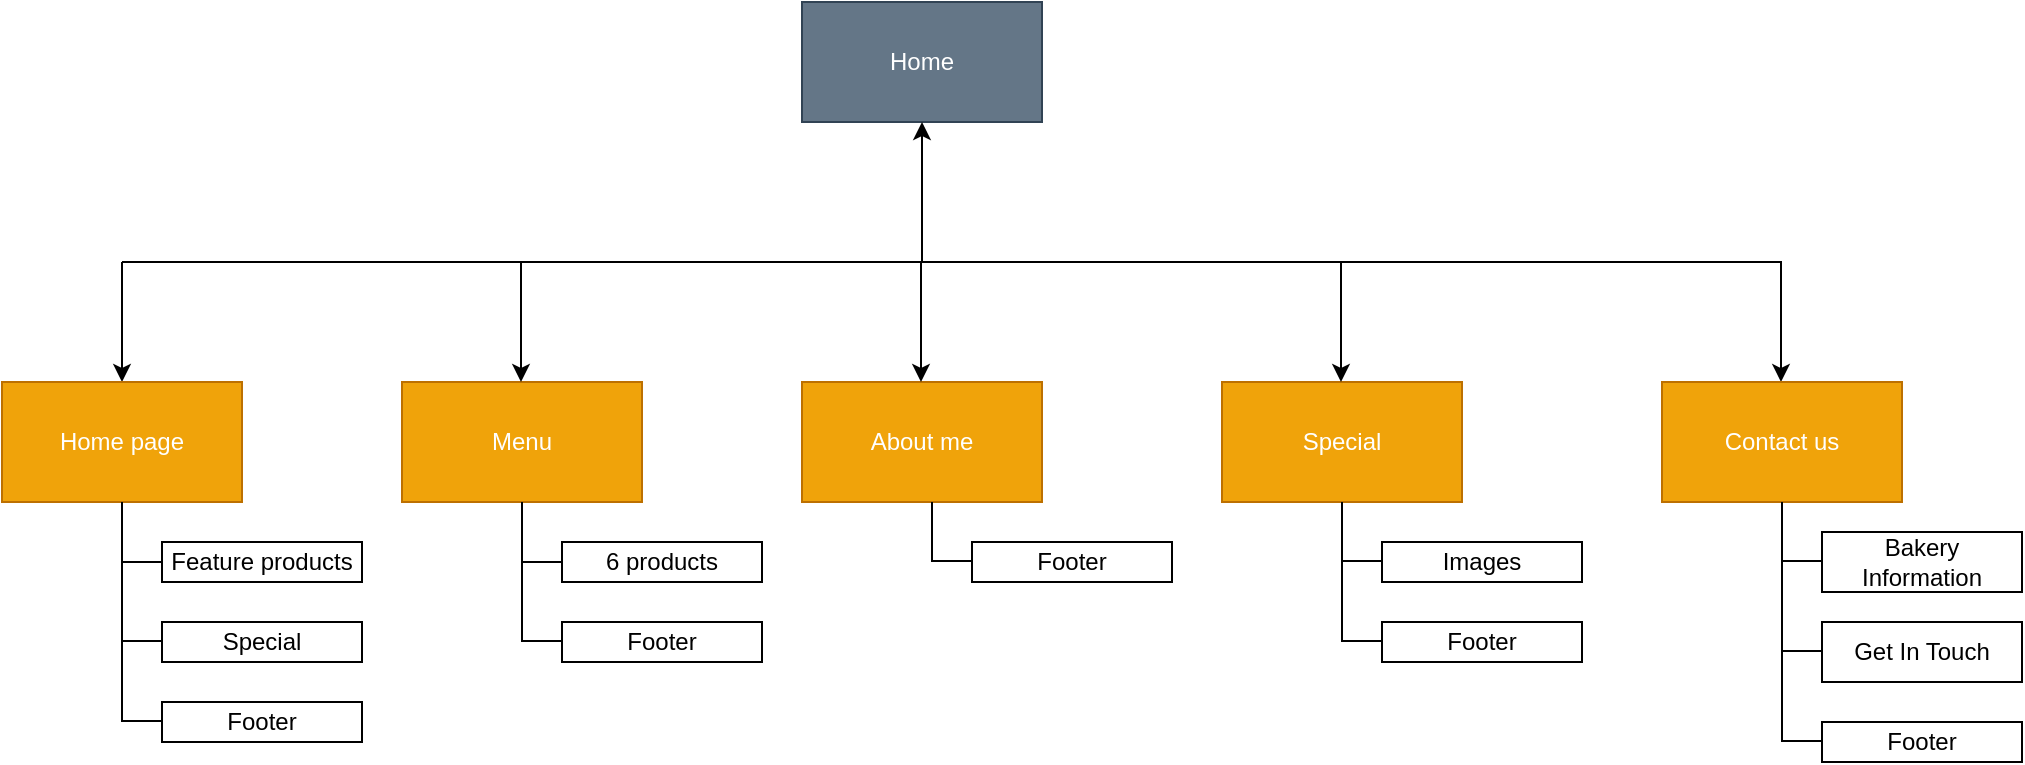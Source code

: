 <mxfile version="14.6.13" type="device"><diagram id="lytKyt5jchaJUESIHAnt" name="Page-1"><mxGraphModel dx="1038" dy="528" grid="1" gridSize="10" guides="1" tooltips="1" connect="1" arrows="0" fold="1" page="1" pageScale="1" pageWidth="850" pageHeight="1100" math="0" shadow="0"><root><mxCell id="0"/><mxCell id="1" parent="0"/><mxCell id="yZaDwMndgVDtcLb1Tp9Z-1" value="Home" style="rounded=0;whiteSpace=wrap;html=1;fillColor=#647687;strokeColor=#314354;fontColor=#ffffff;" parent="1" vertex="1"><mxGeometry x="420" y="70" width="120" height="60" as="geometry"/></mxCell><mxCell id="yZaDwMndgVDtcLb1Tp9Z-3" value="" style="endArrow=classic;html=1;entryX=0.5;entryY=1;entryDx=0;entryDy=0;" parent="1" target="yZaDwMndgVDtcLb1Tp9Z-1" edge="1"><mxGeometry width="50" height="50" relative="1" as="geometry"><mxPoint x="480" y="200" as="sourcePoint"/><mxPoint x="540" y="160" as="targetPoint"/></mxGeometry></mxCell><mxCell id="yZaDwMndgVDtcLb1Tp9Z-7" value="" style="endArrow=none;html=1;" parent="1" edge="1"><mxGeometry width="50" height="50" relative="1" as="geometry"><mxPoint x="80" y="200" as="sourcePoint"/><mxPoint x="910" y="200" as="targetPoint"/></mxGeometry></mxCell><mxCell id="yZaDwMndgVDtcLb1Tp9Z-10" value="" style="endArrow=classic;html=1;" parent="1" edge="1"><mxGeometry width="50" height="50" relative="1" as="geometry"><mxPoint x="80" y="200" as="sourcePoint"/><mxPoint x="80" y="260" as="targetPoint"/></mxGeometry></mxCell><mxCell id="yZaDwMndgVDtcLb1Tp9Z-12" value="Home page" style="rounded=0;whiteSpace=wrap;html=1;fillColor=#f0a30a;strokeColor=#BD7000;fontColor=#ffffff;" parent="1" vertex="1"><mxGeometry x="20" y="260" width="120" height="60" as="geometry"/></mxCell><mxCell id="yZaDwMndgVDtcLb1Tp9Z-13" value="About me" style="rounded=0;whiteSpace=wrap;html=1;fillColor=#f0a30a;strokeColor=#BD7000;fontColor=#ffffff;" parent="1" vertex="1"><mxGeometry x="420" y="260" width="120" height="60" as="geometry"/></mxCell><mxCell id="yZaDwMndgVDtcLb1Tp9Z-14" value="Menu" style="rounded=0;whiteSpace=wrap;html=1;fillColor=#f0a30a;strokeColor=#BD7000;fontColor=#ffffff;" parent="1" vertex="1"><mxGeometry x="220" y="260" width="120" height="60" as="geometry"/></mxCell><mxCell id="yZaDwMndgVDtcLb1Tp9Z-16" value="Special" style="rounded=0;whiteSpace=wrap;html=1;fillColor=#f0a30a;strokeColor=#BD7000;fontColor=#ffffff;" parent="1" vertex="1"><mxGeometry x="630" y="260" width="120" height="60" as="geometry"/></mxCell><mxCell id="yZaDwMndgVDtcLb1Tp9Z-18" value="" style="endArrow=classic;html=1;" parent="1" edge="1"><mxGeometry width="50" height="50" relative="1" as="geometry"><mxPoint x="479.5" y="200" as="sourcePoint"/><mxPoint x="479.5" y="260" as="targetPoint"/></mxGeometry></mxCell><mxCell id="yZaDwMndgVDtcLb1Tp9Z-19" value="" style="endArrow=classic;html=1;" parent="1" edge="1"><mxGeometry width="50" height="50" relative="1" as="geometry"><mxPoint x="279.5" y="200" as="sourcePoint"/><mxPoint x="279.5" y="260" as="targetPoint"/></mxGeometry></mxCell><mxCell id="yZaDwMndgVDtcLb1Tp9Z-20" value="" style="endArrow=classic;html=1;" parent="1" edge="1"><mxGeometry width="50" height="50" relative="1" as="geometry"><mxPoint x="689.5" y="200" as="sourcePoint"/><mxPoint x="689.5" y="260" as="targetPoint"/></mxGeometry></mxCell><mxCell id="yZaDwMndgVDtcLb1Tp9Z-21" value="" style="endArrow=none;html=1;" parent="1" edge="1"><mxGeometry width="50" height="50" relative="1" as="geometry"><mxPoint x="80" y="430" as="sourcePoint"/><mxPoint x="80" y="320" as="targetPoint"/></mxGeometry></mxCell><mxCell id="yZaDwMndgVDtcLb1Tp9Z-22" value="" style="endArrow=none;html=1;" parent="1" edge="1"><mxGeometry width="50" height="50" relative="1" as="geometry"><mxPoint x="80" y="350" as="sourcePoint"/><mxPoint x="100" y="350" as="targetPoint"/></mxGeometry></mxCell><mxCell id="yZaDwMndgVDtcLb1Tp9Z-23" value="Feature products" style="rounded=0;whiteSpace=wrap;html=1;" parent="1" vertex="1"><mxGeometry x="100" y="340" width="100" height="20" as="geometry"/></mxCell><mxCell id="yZaDwMndgVDtcLb1Tp9Z-24" value="Special" style="rounded=0;whiteSpace=wrap;html=1;" parent="1" vertex="1"><mxGeometry x="100" y="380" width="100" height="20" as="geometry"/></mxCell><mxCell id="yZaDwMndgVDtcLb1Tp9Z-25" value="Footer" style="rounded=0;whiteSpace=wrap;html=1;" parent="1" vertex="1"><mxGeometry x="100" y="420" width="100" height="20" as="geometry"/></mxCell><mxCell id="yZaDwMndgVDtcLb1Tp9Z-26" value="" style="endArrow=none;html=1;" parent="1" edge="1"><mxGeometry width="50" height="50" relative="1" as="geometry"><mxPoint x="80" y="389.5" as="sourcePoint"/><mxPoint x="100" y="389.5" as="targetPoint"/></mxGeometry></mxCell><mxCell id="yZaDwMndgVDtcLb1Tp9Z-27" value="" style="endArrow=none;html=1;" parent="1" edge="1"><mxGeometry width="50" height="50" relative="1" as="geometry"><mxPoint x="80" y="429.5" as="sourcePoint"/><mxPoint x="100" y="429.5" as="targetPoint"/></mxGeometry></mxCell><mxCell id="yZaDwMndgVDtcLb1Tp9Z-29" value="" style="endArrow=none;html=1;" parent="1" edge="1"><mxGeometry width="50" height="50" relative="1" as="geometry"><mxPoint x="485" y="350" as="sourcePoint"/><mxPoint x="485" y="320" as="targetPoint"/></mxGeometry></mxCell><mxCell id="yZaDwMndgVDtcLb1Tp9Z-33" value="Footer" style="rounded=0;whiteSpace=wrap;html=1;" parent="1" vertex="1"><mxGeometry x="505" y="340" width="100" height="20" as="geometry"/></mxCell><mxCell id="yZaDwMndgVDtcLb1Tp9Z-35" value="" style="endArrow=none;html=1;" parent="1" edge="1"><mxGeometry width="50" height="50" relative="1" as="geometry"><mxPoint x="485" y="349.5" as="sourcePoint"/><mxPoint x="505" y="349.5" as="targetPoint"/></mxGeometry></mxCell><mxCell id="yZaDwMndgVDtcLb1Tp9Z-37" value="" style="endArrow=none;html=1;" parent="1" edge="1"><mxGeometry width="50" height="50" relative="1" as="geometry"><mxPoint x="280" y="390" as="sourcePoint"/><mxPoint x="280" y="320" as="targetPoint"/></mxGeometry></mxCell><mxCell id="yZaDwMndgVDtcLb1Tp9Z-38" value="" style="endArrow=none;html=1;" parent="1" edge="1"><mxGeometry width="50" height="50" relative="1" as="geometry"><mxPoint x="280" y="350" as="sourcePoint"/><mxPoint x="300" y="350" as="targetPoint"/></mxGeometry></mxCell><mxCell id="yZaDwMndgVDtcLb1Tp9Z-39" value="6 products" style="rounded=0;whiteSpace=wrap;html=1;" parent="1" vertex="1"><mxGeometry x="300" y="340" width="100" height="20" as="geometry"/></mxCell><mxCell id="yZaDwMndgVDtcLb1Tp9Z-41" value="Footer" style="rounded=0;whiteSpace=wrap;html=1;" parent="1" vertex="1"><mxGeometry x="300" y="380" width="100" height="20" as="geometry"/></mxCell><mxCell id="yZaDwMndgVDtcLb1Tp9Z-43" value="" style="endArrow=none;html=1;" parent="1" edge="1"><mxGeometry width="50" height="50" relative="1" as="geometry"><mxPoint x="280" y="389.5" as="sourcePoint"/><mxPoint x="300" y="389.5" as="targetPoint"/></mxGeometry></mxCell><mxCell id="yZaDwMndgVDtcLb1Tp9Z-44" value="" style="endArrow=none;html=1;entryX=0.5;entryY=1;entryDx=0;entryDy=0;" parent="1" target="yZaDwMndgVDtcLb1Tp9Z-16" edge="1"><mxGeometry width="50" height="50" relative="1" as="geometry"><mxPoint x="690" y="390" as="sourcePoint"/><mxPoint x="690" y="360" as="targetPoint"/></mxGeometry></mxCell><mxCell id="yZaDwMndgVDtcLb1Tp9Z-45" value="Footer" style="rounded=0;whiteSpace=wrap;html=1;" parent="1" vertex="1"><mxGeometry x="710" y="380" width="100" height="20" as="geometry"/></mxCell><mxCell id="yZaDwMndgVDtcLb1Tp9Z-46" value="" style="endArrow=none;html=1;" parent="1" edge="1"><mxGeometry width="50" height="50" relative="1" as="geometry"><mxPoint x="690" y="389.5" as="sourcePoint"/><mxPoint x="710" y="389.5" as="targetPoint"/></mxGeometry></mxCell><mxCell id="yZaDwMndgVDtcLb1Tp9Z-47" value="Images" style="rounded=0;whiteSpace=wrap;html=1;" parent="1" vertex="1"><mxGeometry x="710" y="340" width="100" height="20" as="geometry"/></mxCell><mxCell id="yZaDwMndgVDtcLb1Tp9Z-48" value="" style="endArrow=none;html=1;" parent="1" edge="1"><mxGeometry width="50" height="50" relative="1" as="geometry"><mxPoint x="690" y="349.5" as="sourcePoint"/><mxPoint x="710" y="349.5" as="targetPoint"/></mxGeometry></mxCell><mxCell id="yB3_LyJctAL8y2p_VLGs-3" value="" style="endArrow=classic;html=1;" edge="1" parent="1"><mxGeometry width="50" height="50" relative="1" as="geometry"><mxPoint x="909.5" y="200" as="sourcePoint"/><mxPoint x="909.5" y="260" as="targetPoint"/></mxGeometry></mxCell><mxCell id="yB3_LyJctAL8y2p_VLGs-4" value="Contact us" style="rounded=0;whiteSpace=wrap;html=1;fillColor=#f0a30a;strokeColor=#BD7000;fontColor=#ffffff;" vertex="1" parent="1"><mxGeometry x="850" y="260" width="120" height="60" as="geometry"/></mxCell><mxCell id="yB3_LyJctAL8y2p_VLGs-5" value="" style="endArrow=none;html=1;entryX=0.5;entryY=1;entryDx=0;entryDy=0;" edge="1" parent="1"><mxGeometry width="50" height="50" relative="1" as="geometry"><mxPoint x="910" y="440" as="sourcePoint"/><mxPoint x="910" y="320" as="targetPoint"/></mxGeometry></mxCell><mxCell id="yB3_LyJctAL8y2p_VLGs-6" value="Footer" style="rounded=0;whiteSpace=wrap;html=1;" vertex="1" parent="1"><mxGeometry x="930" y="430" width="100" height="20" as="geometry"/></mxCell><mxCell id="yB3_LyJctAL8y2p_VLGs-7" value="" style="endArrow=none;html=1;" edge="1" parent="1"><mxGeometry width="50" height="50" relative="1" as="geometry"><mxPoint x="910" y="394.5" as="sourcePoint"/><mxPoint x="930" y="394.5" as="targetPoint"/><Array as="points"><mxPoint x="920" y="394.5"/></Array></mxGeometry></mxCell><mxCell id="yB3_LyJctAL8y2p_VLGs-8" value="Bakery Information" style="rounded=0;whiteSpace=wrap;html=1;" vertex="1" parent="1"><mxGeometry x="930" y="335" width="100" height="30" as="geometry"/></mxCell><mxCell id="yB3_LyJctAL8y2p_VLGs-9" value="" style="endArrow=none;html=1;" edge="1" parent="1"><mxGeometry width="50" height="50" relative="1" as="geometry"><mxPoint x="910" y="349.5" as="sourcePoint"/><mxPoint x="930" y="349.5" as="targetPoint"/></mxGeometry></mxCell><mxCell id="yB3_LyJctAL8y2p_VLGs-10" value="Get In Touch" style="rounded=0;whiteSpace=wrap;html=1;" vertex="1" parent="1"><mxGeometry x="930" y="380" width="100" height="30" as="geometry"/></mxCell><mxCell id="yB3_LyJctAL8y2p_VLGs-11" value="" style="endArrow=none;html=1;" edge="1" parent="1"><mxGeometry width="50" height="50" relative="1" as="geometry"><mxPoint x="910" y="439.5" as="sourcePoint"/><mxPoint x="930" y="439.5" as="targetPoint"/><Array as="points"><mxPoint x="920" y="439.5"/></Array></mxGeometry></mxCell></root></mxGraphModel></diagram></mxfile>